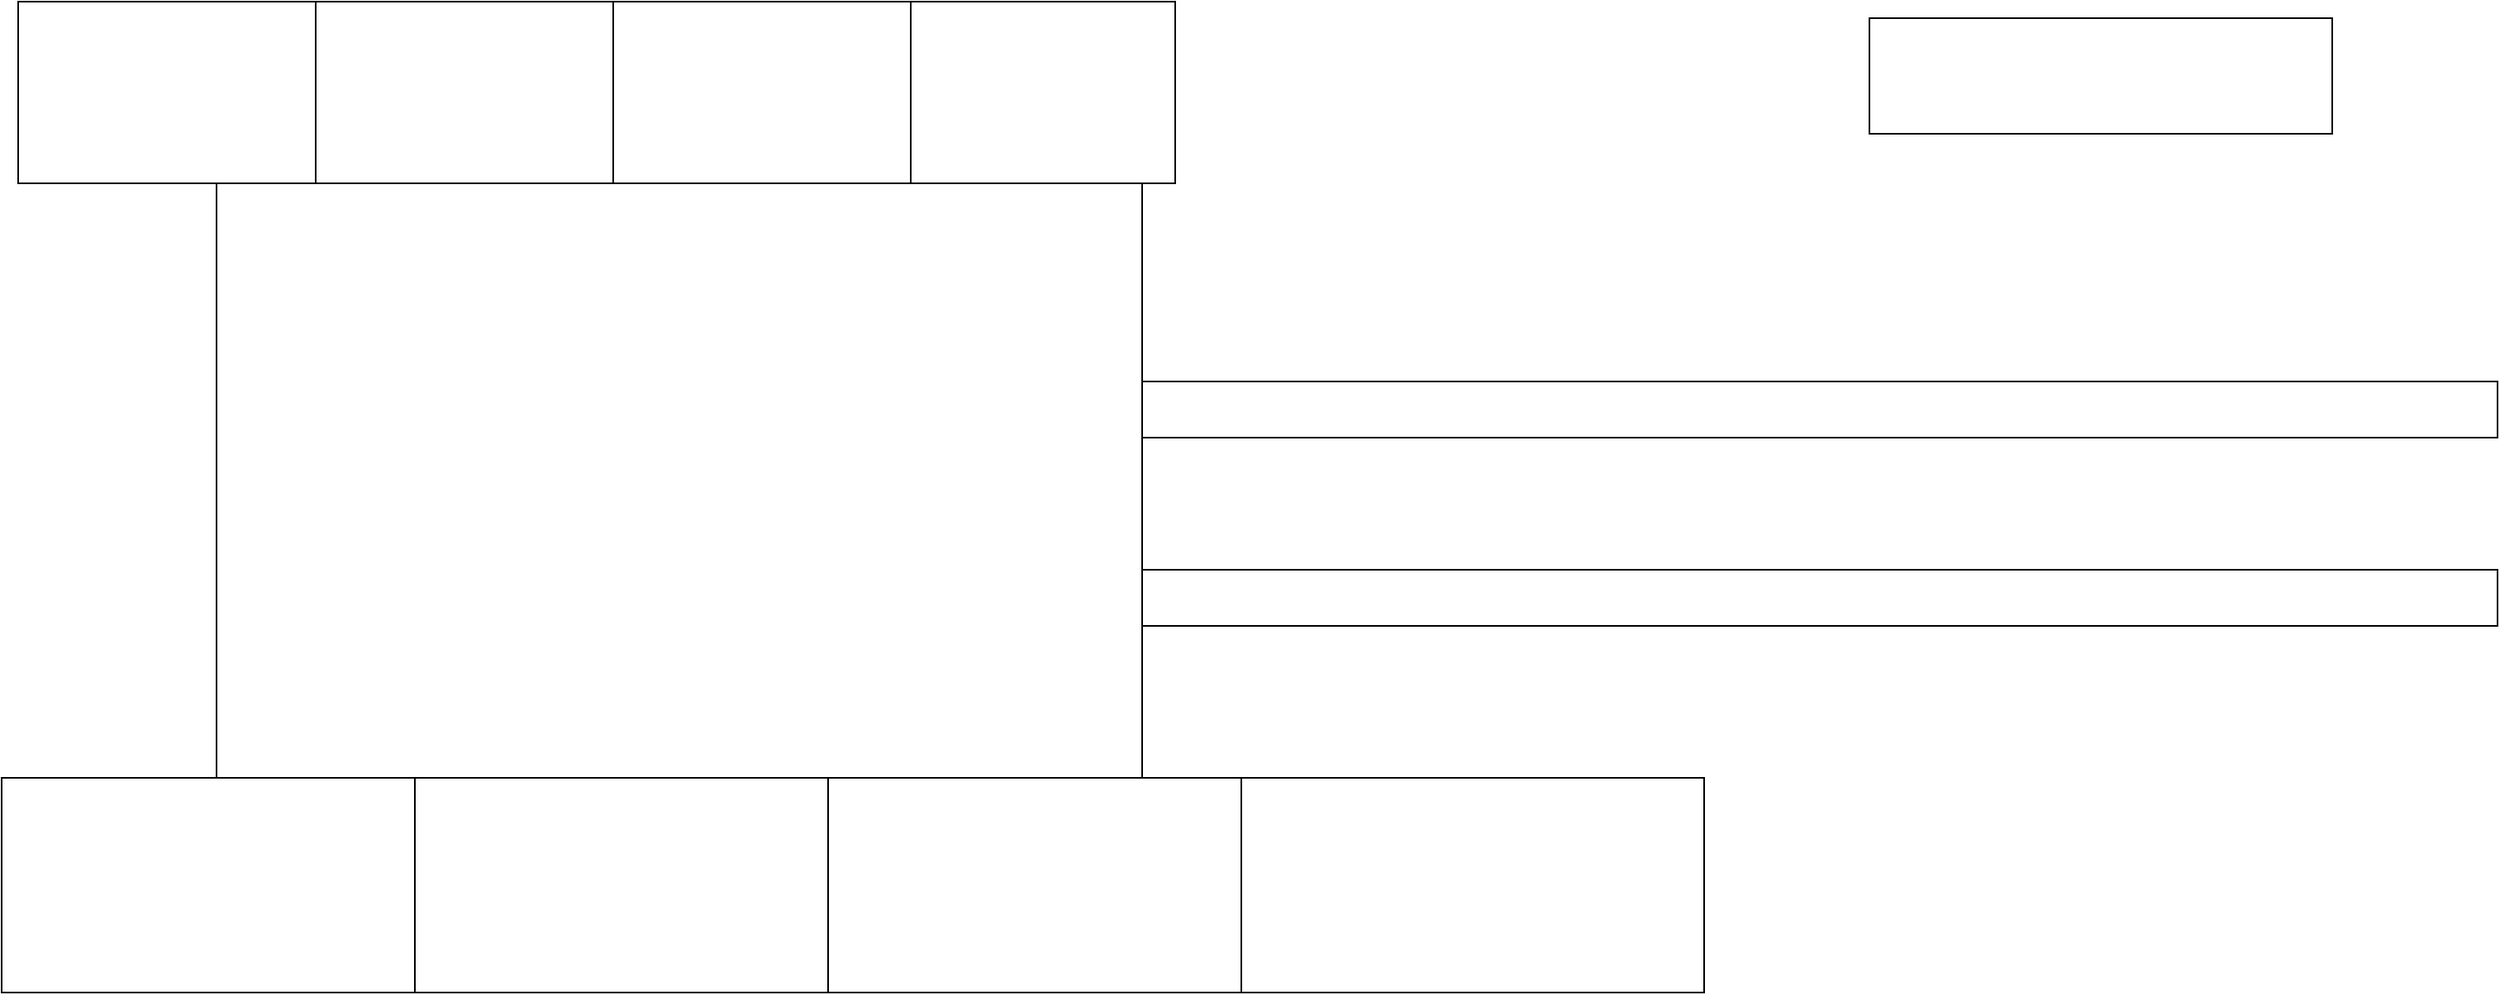 <mxfile version="10.6.5" type="github"><diagram id="IT5-oiXYlhZkcTWgD0Ww" name="Page-1"><mxGraphModel dx="1239" dy="543" grid="1" gridSize="10" guides="1" tooltips="1" connect="1" arrows="1" fold="1" page="1" pageScale="1" pageWidth="850" pageHeight="1100" math="0" shadow="0"><root><mxCell id="0"/><mxCell id="1" parent="0"/><mxCell id="qSCO3aCvaqH40S5Obm_P-2" value="" style="rounded=0;whiteSpace=wrap;html=1;" vertex="1" parent="1"><mxGeometry x="210" y="340" width="560" height="360" as="geometry"/></mxCell><mxCell id="qSCO3aCvaqH40S5Obm_P-3" value="" style="rounded=0;whiteSpace=wrap;html=1;" vertex="1" parent="1"><mxGeometry x="80" y="700" width="250" height="130" as="geometry"/></mxCell><mxCell id="qSCO3aCvaqH40S5Obm_P-5" value="" style="rounded=0;whiteSpace=wrap;html=1;" vertex="1" parent="1"><mxGeometry x="330" y="700" width="250" height="130" as="geometry"/></mxCell><mxCell id="qSCO3aCvaqH40S5Obm_P-6" value="" style="rounded=0;whiteSpace=wrap;html=1;" vertex="1" parent="1"><mxGeometry x="580" y="700" width="250" height="130" as="geometry"/></mxCell><mxCell id="qSCO3aCvaqH40S5Obm_P-7" value="" style="rounded=0;whiteSpace=wrap;html=1;" vertex="1" parent="1"><mxGeometry x="830" y="700" width="280" height="130" as="geometry"/></mxCell><mxCell id="qSCO3aCvaqH40S5Obm_P-8" value="" style="rounded=0;whiteSpace=wrap;html=1;" vertex="1" parent="1"><mxGeometry x="90" y="230" width="180" height="110" as="geometry"/></mxCell><mxCell id="qSCO3aCvaqH40S5Obm_P-9" value="" style="rounded=0;whiteSpace=wrap;html=1;" vertex="1" parent="1"><mxGeometry x="270" y="230" width="180" height="110" as="geometry"/></mxCell><mxCell id="qSCO3aCvaqH40S5Obm_P-10" value="" style="rounded=0;whiteSpace=wrap;html=1;" vertex="1" parent="1"><mxGeometry x="630" y="230" width="160" height="110" as="geometry"/></mxCell><mxCell id="qSCO3aCvaqH40S5Obm_P-11" value="" style="rounded=0;whiteSpace=wrap;html=1;" vertex="1" parent="1"><mxGeometry x="450" y="230" width="180" height="110" as="geometry"/></mxCell><mxCell id="qSCO3aCvaqH40S5Obm_P-12" value="" style="rounded=0;whiteSpace=wrap;html=1;" vertex="1" parent="1"><mxGeometry x="770" y="574" width="820" height="34" as="geometry"/></mxCell><mxCell id="qSCO3aCvaqH40S5Obm_P-13" value="" style="rounded=0;whiteSpace=wrap;html=1;" vertex="1" parent="1"><mxGeometry x="770" y="460" width="820" height="34" as="geometry"/></mxCell><mxCell id="qSCO3aCvaqH40S5Obm_P-14" value="" style="rounded=0;whiteSpace=wrap;html=1;" vertex="1" parent="1"><mxGeometry x="1210" y="240" width="280" height="70" as="geometry"/></mxCell></root></mxGraphModel></diagram></mxfile>